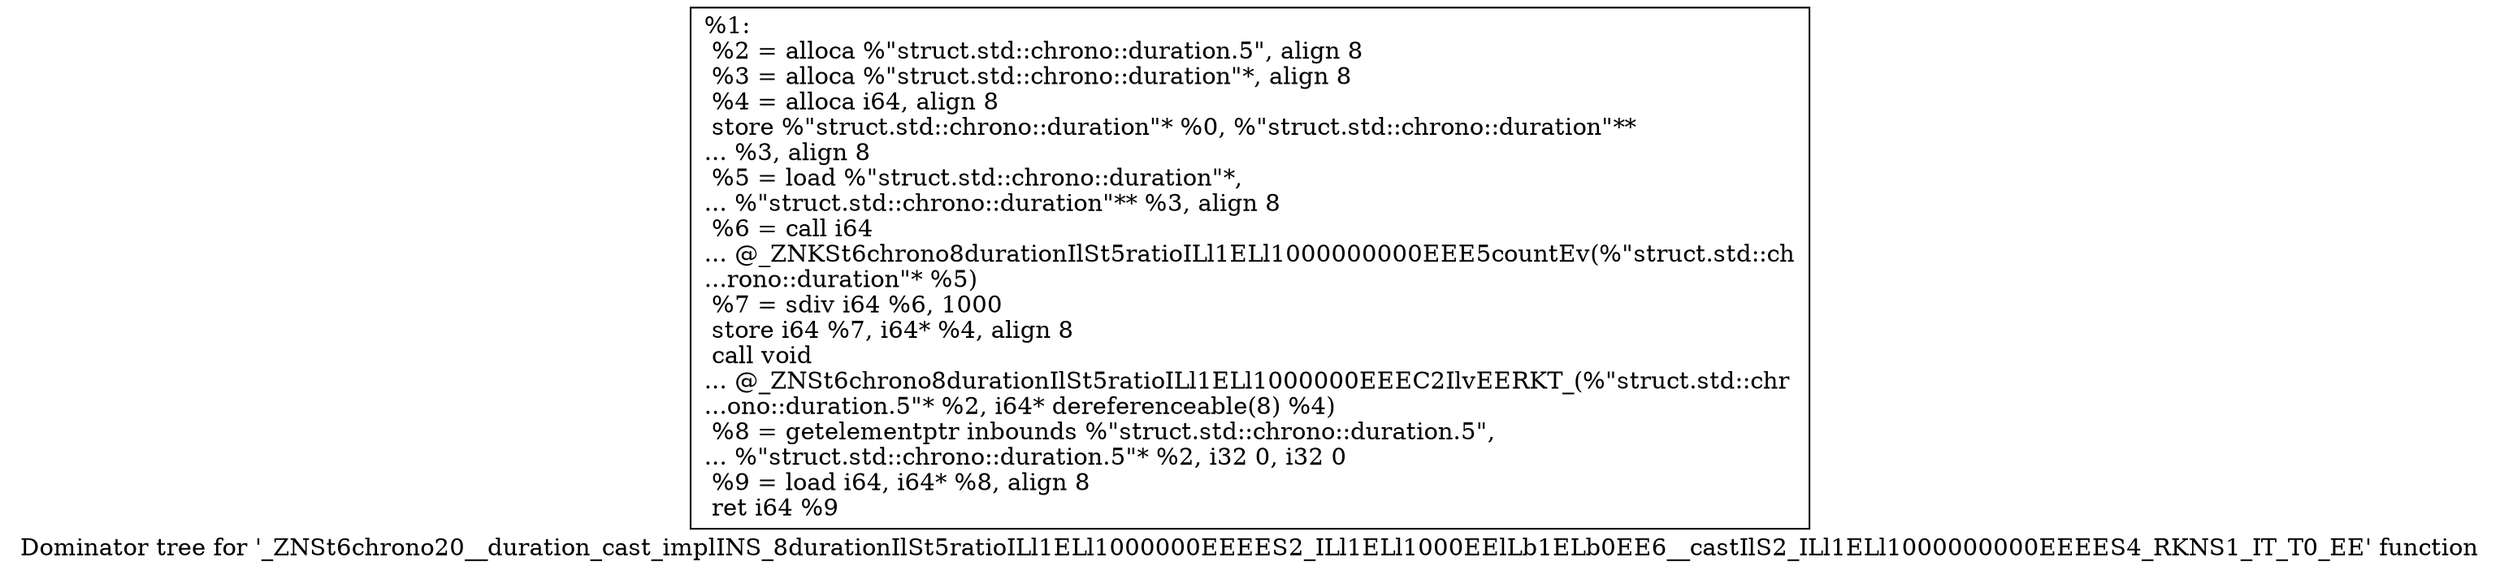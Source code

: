 digraph "Dominator tree for '_ZNSt6chrono20__duration_cast_implINS_8durationIlSt5ratioILl1ELl1000000EEEES2_ILl1ELl1000EElLb1ELb0EE6__castIlS2_ILl1ELl1000000000EEEES4_RKNS1_IT_T0_EE' function" {
	label="Dominator tree for '_ZNSt6chrono20__duration_cast_implINS_8durationIlSt5ratioILl1ELl1000000EEEES2_ILl1ELl1000EElLb1ELb0EE6__castIlS2_ILl1ELl1000000000EEEES4_RKNS1_IT_T0_EE' function";

	Node0x1471880 [shape=record,label="{%1:\l  %2 = alloca %\"struct.std::chrono::duration.5\", align 8\l  %3 = alloca %\"struct.std::chrono::duration\"*, align 8\l  %4 = alloca i64, align 8\l  store %\"struct.std::chrono::duration\"* %0, %\"struct.std::chrono::duration\"**\l... %3, align 8\l  %5 = load %\"struct.std::chrono::duration\"*,\l... %\"struct.std::chrono::duration\"** %3, align 8\l  %6 = call i64\l... @_ZNKSt6chrono8durationIlSt5ratioILl1ELl1000000000EEE5countEv(%\"struct.std::ch\l...rono::duration\"* %5)\l  %7 = sdiv i64 %6, 1000\l  store i64 %7, i64* %4, align 8\l  call void\l... @_ZNSt6chrono8durationIlSt5ratioILl1ELl1000000EEEC2IlvEERKT_(%\"struct.std::chr\l...ono::duration.5\"* %2, i64* dereferenceable(8) %4)\l  %8 = getelementptr inbounds %\"struct.std::chrono::duration.5\",\l... %\"struct.std::chrono::duration.5\"* %2, i32 0, i32 0\l  %9 = load i64, i64* %8, align 8\l  ret i64 %9\l}"];
}
